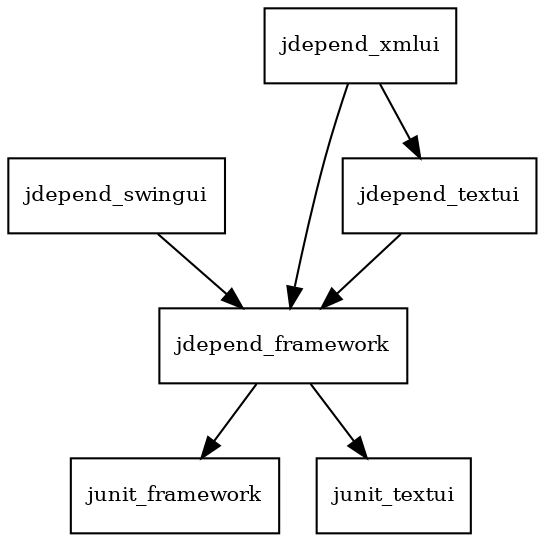 digraph jdepend_2_9_package_dependencies {
  node [shape = box, fontsize=10.0];
  jdepend_framework -> junit_framework;
  jdepend_framework -> junit_textui;
  jdepend_swingui -> jdepend_framework;
  jdepend_textui -> jdepend_framework;
  jdepend_xmlui -> jdepend_framework;
  jdepend_xmlui -> jdepend_textui;
}
